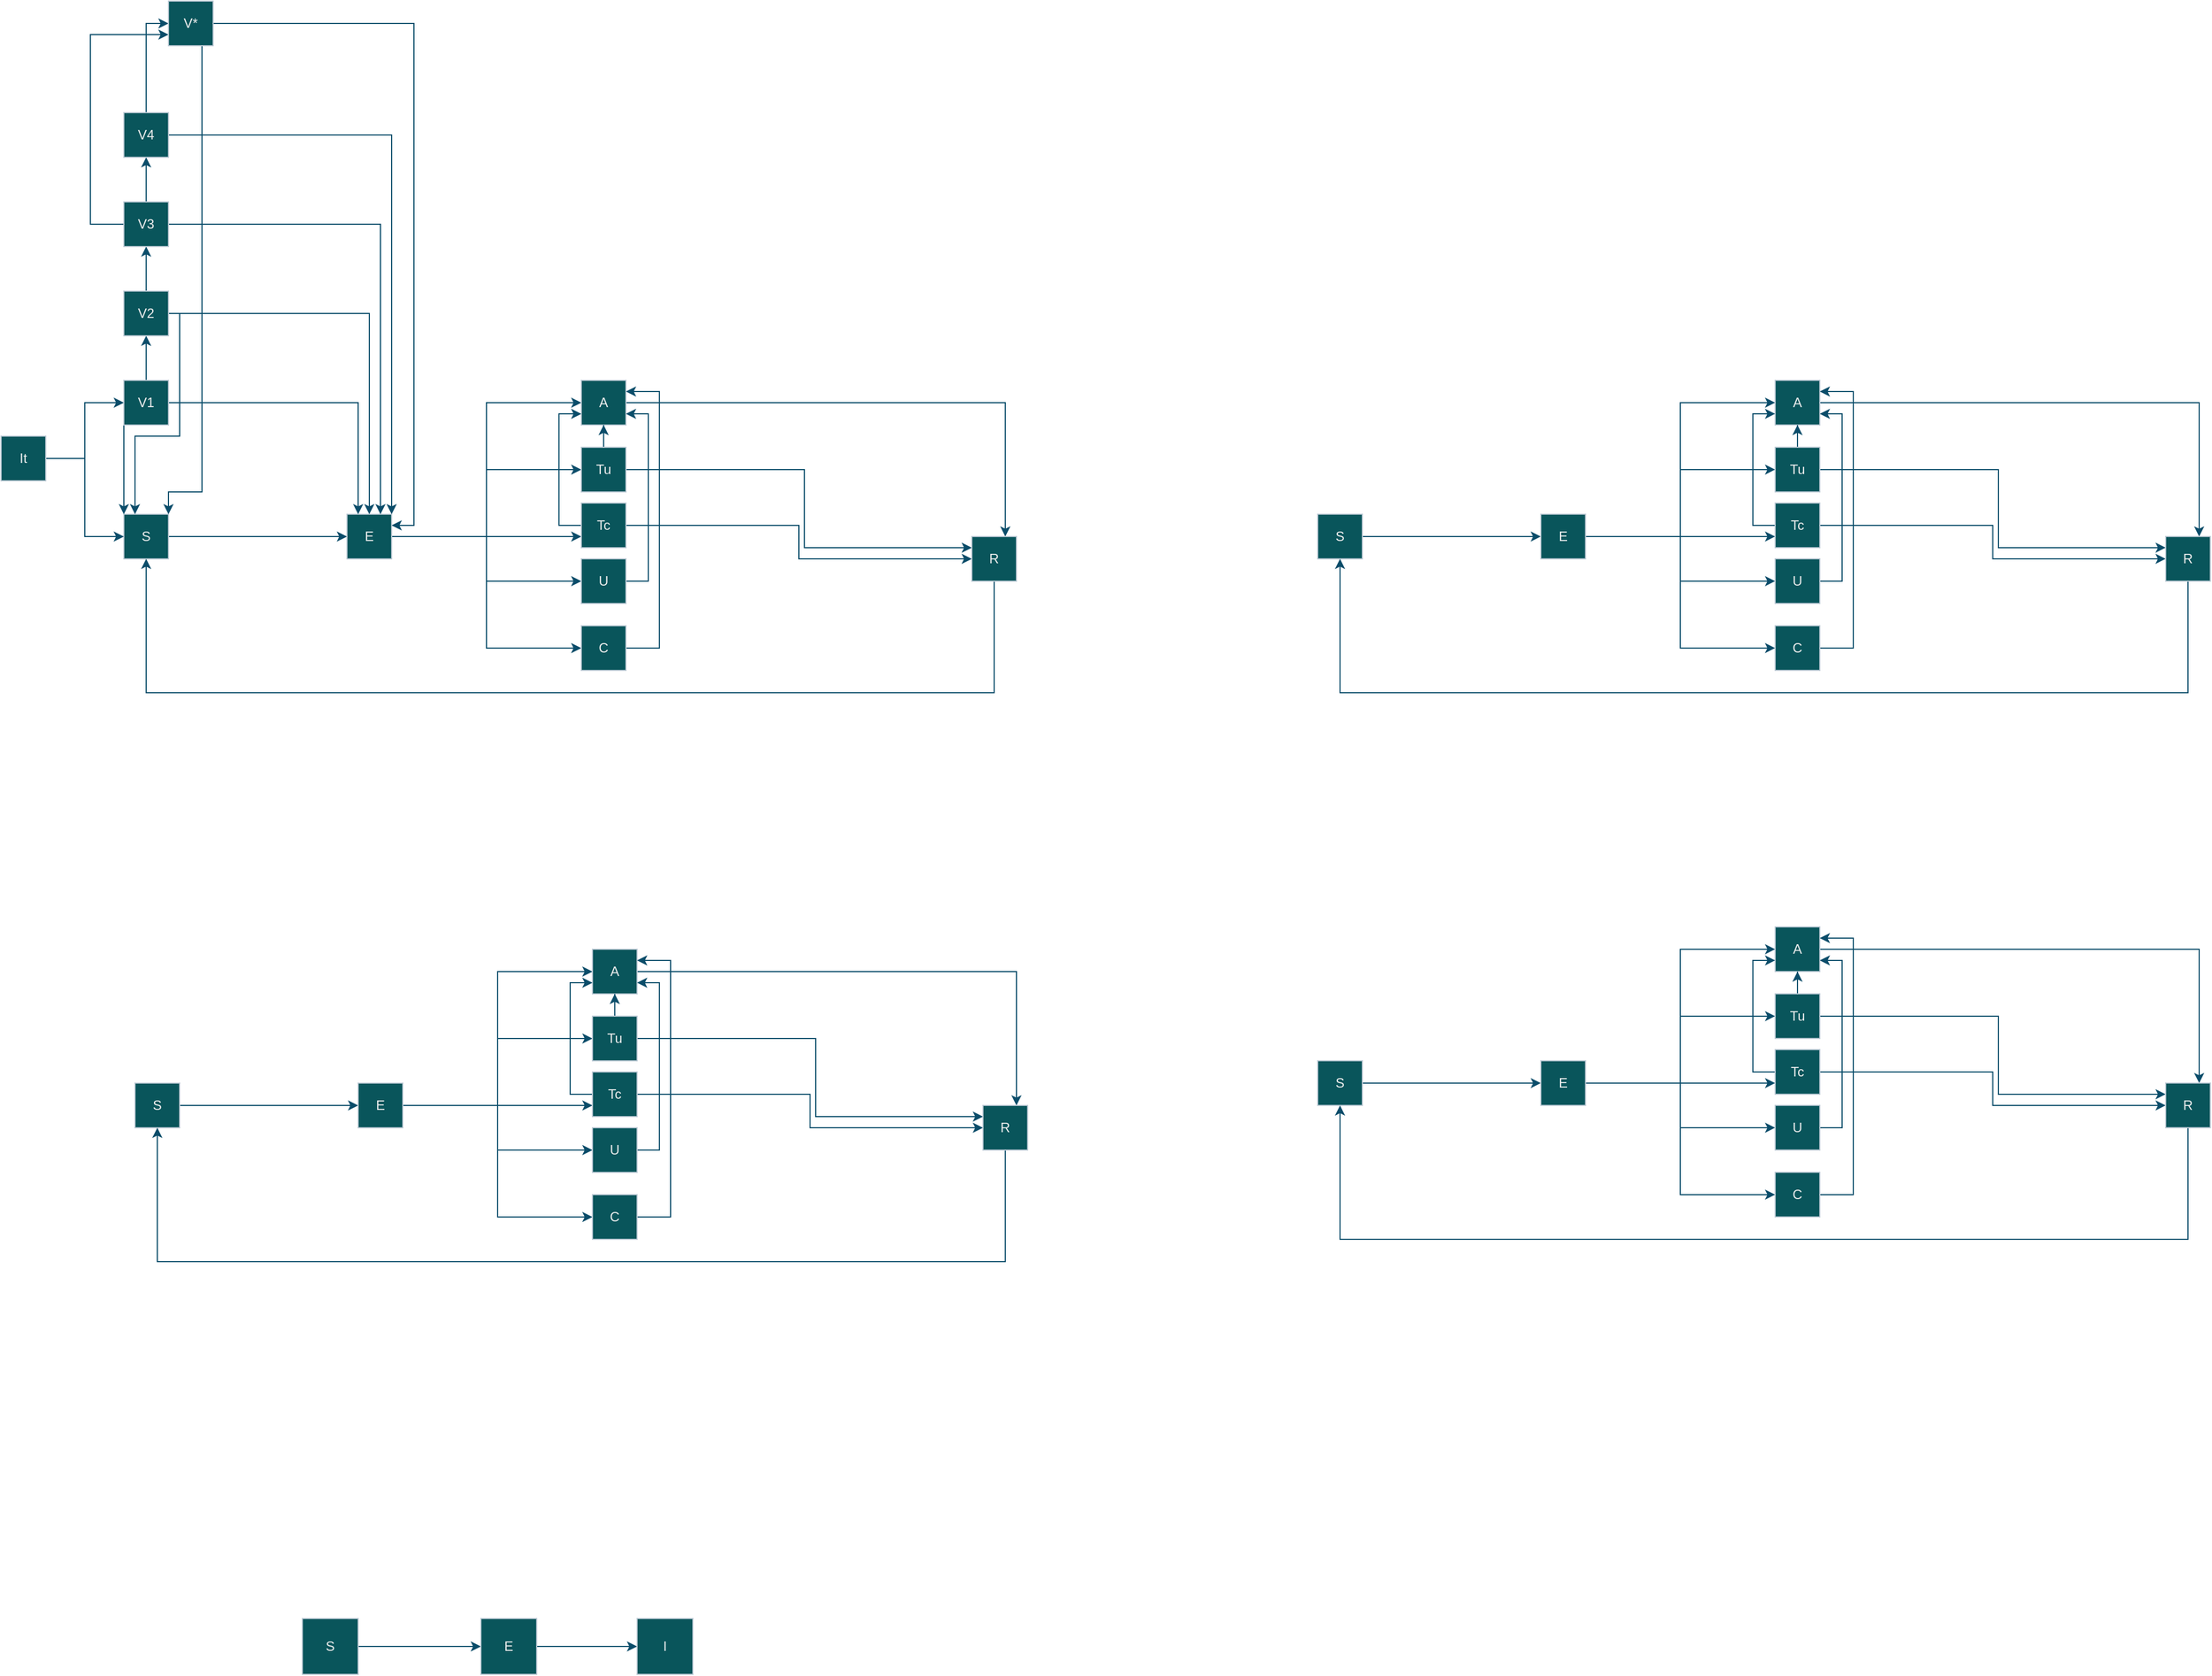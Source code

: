 <mxfile version="28.1.2">
  <diagram name="Page-1" id="lbacarZHUWlxwYPy0b-3">
    <mxGraphModel dx="1426" dy="841" grid="1" gridSize="10" guides="1" tooltips="1" connect="1" arrows="1" fold="1" page="1" pageScale="1" pageWidth="2339" pageHeight="3300" math="0" shadow="0">
      <root>
        <mxCell id="0" />
        <mxCell id="1" parent="0" />
        <mxCell id="mf6P8XxBVrMbEDZyE755-21" style="edgeStyle=orthogonalEdgeStyle;rounded=0;orthogonalLoop=1;jettySize=auto;html=1;entryX=0;entryY=0.5;entryDx=0;entryDy=0;labelBackgroundColor=none;strokeColor=#0B4D6A;fontColor=default;" parent="1" source="mf6P8XxBVrMbEDZyE755-1" target="mf6P8XxBVrMbEDZyE755-2" edge="1">
          <mxGeometry relative="1" as="geometry" />
        </mxCell>
        <mxCell id="mf6P8XxBVrMbEDZyE755-1" value="S" style="whiteSpace=wrap;html=1;aspect=fixed;labelBackgroundColor=none;fillColor=#09555B;strokeColor=#BAC8D3;fontColor=#EEEEEE;" parent="1" vertex="1">
          <mxGeometry x="340" y="580" width="40" height="40" as="geometry" />
        </mxCell>
        <mxCell id="mf6P8XxBVrMbEDZyE755-22" style="edgeStyle=orthogonalEdgeStyle;rounded=0;orthogonalLoop=1;jettySize=auto;html=1;entryX=0;entryY=0.5;entryDx=0;entryDy=0;labelBackgroundColor=none;strokeColor=#0B4D6A;fontColor=default;" parent="1" source="mf6P8XxBVrMbEDZyE755-2" target="mf6P8XxBVrMbEDZyE755-9" edge="1">
          <mxGeometry relative="1" as="geometry" />
        </mxCell>
        <mxCell id="mf6P8XxBVrMbEDZyE755-23" style="edgeStyle=orthogonalEdgeStyle;rounded=0;orthogonalLoop=1;jettySize=auto;html=1;entryX=0;entryY=0.5;entryDx=0;entryDy=0;labelBackgroundColor=none;strokeColor=#0B4D6A;fontColor=default;" parent="1" source="mf6P8XxBVrMbEDZyE755-2" target="mf6P8XxBVrMbEDZyE755-10" edge="1">
          <mxGeometry relative="1" as="geometry" />
        </mxCell>
        <mxCell id="mf6P8XxBVrMbEDZyE755-24" style="edgeStyle=orthogonalEdgeStyle;rounded=0;orthogonalLoop=1;jettySize=auto;html=1;entryX=0;entryY=0.5;entryDx=0;entryDy=0;labelBackgroundColor=none;strokeColor=#0B4D6A;fontColor=default;" parent="1" source="mf6P8XxBVrMbEDZyE755-2" target="mf6P8XxBVrMbEDZyE755-11" edge="1">
          <mxGeometry relative="1" as="geometry" />
        </mxCell>
        <mxCell id="R7ZWtzlmhz3wFBx1uZoV-77" style="edgeStyle=orthogonalEdgeStyle;rounded=0;orthogonalLoop=1;jettySize=auto;html=1;entryX=0;entryY=0.75;entryDx=0;entryDy=0;strokeColor=#0B4D6A;labelBackgroundColor=none;fontColor=default;" parent="1" source="mf6P8XxBVrMbEDZyE755-2" target="mf6P8XxBVrMbEDZyE755-14" edge="1">
          <mxGeometry relative="1" as="geometry" />
        </mxCell>
        <mxCell id="R7ZWtzlmhz3wFBx1uZoV-78" style="edgeStyle=orthogonalEdgeStyle;rounded=0;orthogonalLoop=1;jettySize=auto;html=1;entryX=0;entryY=0.5;entryDx=0;entryDy=0;strokeColor=#0B4D6A;labelBackgroundColor=none;fontColor=default;" parent="1" source="mf6P8XxBVrMbEDZyE755-2" target="mf6P8XxBVrMbEDZyE755-12" edge="1">
          <mxGeometry relative="1" as="geometry" />
        </mxCell>
        <mxCell id="mf6P8XxBVrMbEDZyE755-2" value="E" style="whiteSpace=wrap;html=1;aspect=fixed;labelBackgroundColor=none;fillColor=#09555B;strokeColor=#BAC8D3;fontColor=#EEEEEE;" parent="1" vertex="1">
          <mxGeometry x="540" y="580" width="40" height="40" as="geometry" />
        </mxCell>
        <mxCell id="mf6P8XxBVrMbEDZyE755-17" style="edgeStyle=orthogonalEdgeStyle;rounded=0;orthogonalLoop=1;jettySize=auto;html=1;entryX=0;entryY=0.5;entryDx=0;entryDy=0;labelBackgroundColor=none;strokeColor=#0B4D6A;fontColor=default;" parent="1" source="mf6P8XxBVrMbEDZyE755-3" target="mf6P8XxBVrMbEDZyE755-1" edge="1">
          <mxGeometry relative="1" as="geometry" />
        </mxCell>
        <mxCell id="mf6P8XxBVrMbEDZyE755-18" style="edgeStyle=orthogonalEdgeStyle;rounded=0;orthogonalLoop=1;jettySize=auto;html=1;entryX=0;entryY=0.5;entryDx=0;entryDy=0;labelBackgroundColor=none;strokeColor=#0B4D6A;fontColor=default;" parent="1" source="mf6P8XxBVrMbEDZyE755-3" target="mf6P8XxBVrMbEDZyE755-4" edge="1">
          <mxGeometry relative="1" as="geometry" />
        </mxCell>
        <mxCell id="mf6P8XxBVrMbEDZyE755-3" value="It" style="whiteSpace=wrap;html=1;aspect=fixed;labelBackgroundColor=none;fillColor=#09555B;strokeColor=#BAC8D3;fontColor=#EEEEEE;" parent="1" vertex="1">
          <mxGeometry x="230" y="510" width="40" height="40" as="geometry" />
        </mxCell>
        <mxCell id="mf6P8XxBVrMbEDZyE755-19" style="edgeStyle=orthogonalEdgeStyle;rounded=0;orthogonalLoop=1;jettySize=auto;html=1;entryX=0.5;entryY=1;entryDx=0;entryDy=0;labelBackgroundColor=none;strokeColor=#0B4D6A;fontColor=default;" parent="1" source="mf6P8XxBVrMbEDZyE755-4" target="mf6P8XxBVrMbEDZyE755-5" edge="1">
          <mxGeometry relative="1" as="geometry" />
        </mxCell>
        <mxCell id="mf6P8XxBVrMbEDZyE755-36" style="edgeStyle=orthogonalEdgeStyle;rounded=0;orthogonalLoop=1;jettySize=auto;html=1;entryX=0.25;entryY=0;entryDx=0;entryDy=0;labelBackgroundColor=none;strokeColor=#0B4D6A;fontColor=default;" parent="1" source="mf6P8XxBVrMbEDZyE755-4" target="mf6P8XxBVrMbEDZyE755-2" edge="1">
          <mxGeometry relative="1" as="geometry" />
        </mxCell>
        <mxCell id="NtCEvDegohAPe1VXdEg8-4" style="edgeStyle=orthogonalEdgeStyle;rounded=0;orthogonalLoop=1;jettySize=auto;html=1;entryX=0;entryY=0;entryDx=0;entryDy=0;labelBackgroundColor=none;strokeColor=#0B4D6A;fontColor=default;" parent="1" source="mf6P8XxBVrMbEDZyE755-4" target="mf6P8XxBVrMbEDZyE755-1" edge="1">
          <mxGeometry relative="1" as="geometry">
            <Array as="points">
              <mxPoint x="340" y="520" />
              <mxPoint x="340" y="520" />
            </Array>
          </mxGeometry>
        </mxCell>
        <mxCell id="mf6P8XxBVrMbEDZyE755-4" value="V1" style="whiteSpace=wrap;html=1;aspect=fixed;labelBackgroundColor=none;fillColor=#09555B;strokeColor=#BAC8D3;fontColor=#EEEEEE;" parent="1" vertex="1">
          <mxGeometry x="340" y="460" width="40" height="40" as="geometry" />
        </mxCell>
        <mxCell id="mf6P8XxBVrMbEDZyE755-20" style="edgeStyle=orthogonalEdgeStyle;rounded=0;orthogonalLoop=1;jettySize=auto;html=1;entryX=0.5;entryY=1;entryDx=0;entryDy=0;labelBackgroundColor=none;strokeColor=#0B4D6A;fontColor=default;" parent="1" source="mf6P8XxBVrMbEDZyE755-5" target="mf6P8XxBVrMbEDZyE755-8" edge="1">
          <mxGeometry relative="1" as="geometry" />
        </mxCell>
        <mxCell id="mf6P8XxBVrMbEDZyE755-37" style="edgeStyle=orthogonalEdgeStyle;rounded=0;orthogonalLoop=1;jettySize=auto;html=1;entryX=0.5;entryY=0;entryDx=0;entryDy=0;labelBackgroundColor=none;strokeColor=#0B4D6A;fontColor=default;" parent="1" source="mf6P8XxBVrMbEDZyE755-5" target="mf6P8XxBVrMbEDZyE755-2" edge="1">
          <mxGeometry relative="1" as="geometry" />
        </mxCell>
        <mxCell id="NtCEvDegohAPe1VXdEg8-5" style="edgeStyle=orthogonalEdgeStyle;rounded=0;orthogonalLoop=1;jettySize=auto;html=1;entryX=0.25;entryY=0;entryDx=0;entryDy=0;labelBackgroundColor=none;strokeColor=#0B4D6A;fontColor=default;" parent="1" source="mf6P8XxBVrMbEDZyE755-5" target="mf6P8XxBVrMbEDZyE755-1" edge="1">
          <mxGeometry relative="1" as="geometry">
            <Array as="points">
              <mxPoint x="390" y="400" />
              <mxPoint x="390" y="510" />
              <mxPoint x="350" y="510" />
            </Array>
          </mxGeometry>
        </mxCell>
        <mxCell id="mf6P8XxBVrMbEDZyE755-5" value="V2" style="whiteSpace=wrap;html=1;aspect=fixed;labelBackgroundColor=none;fillColor=#09555B;strokeColor=#BAC8D3;fontColor=#EEEEEE;" parent="1" vertex="1">
          <mxGeometry x="340" y="380" width="40" height="40" as="geometry" />
        </mxCell>
        <mxCell id="mf6P8XxBVrMbEDZyE755-38" style="edgeStyle=orthogonalEdgeStyle;rounded=0;orthogonalLoop=1;jettySize=auto;html=1;entryX=0.75;entryY=0;entryDx=0;entryDy=0;labelBackgroundColor=none;strokeColor=#0B4D6A;fontColor=default;" parent="1" source="mf6P8XxBVrMbEDZyE755-8" target="mf6P8XxBVrMbEDZyE755-2" edge="1">
          <mxGeometry relative="1" as="geometry" />
        </mxCell>
        <mxCell id="NtCEvDegohAPe1VXdEg8-2" style="edgeStyle=orthogonalEdgeStyle;rounded=0;orthogonalLoop=1;jettySize=auto;html=1;entryX=0.5;entryY=1;entryDx=0;entryDy=0;labelBackgroundColor=none;strokeColor=#0B4D6A;fontColor=default;" parent="1" source="mf6P8XxBVrMbEDZyE755-8" target="NtCEvDegohAPe1VXdEg8-1" edge="1">
          <mxGeometry relative="1" as="geometry" />
        </mxCell>
        <mxCell id="5qOSqGZzdjy9FoUPjAv1-1" style="edgeStyle=orthogonalEdgeStyle;rounded=0;orthogonalLoop=1;jettySize=auto;html=1;entryX=0;entryY=0.75;entryDx=0;entryDy=0;labelBackgroundColor=none;strokeColor=#0B4D6A;fontColor=default;" edge="1" parent="1" source="mf6P8XxBVrMbEDZyE755-8" target="tYlpURE7iPbaFBDL3-4g-1">
          <mxGeometry relative="1" as="geometry">
            <Array as="points">
              <mxPoint x="310" y="320" />
              <mxPoint x="310" y="150" />
            </Array>
          </mxGeometry>
        </mxCell>
        <mxCell id="mf6P8XxBVrMbEDZyE755-8" value="V3" style="whiteSpace=wrap;html=1;aspect=fixed;labelBackgroundColor=none;fillColor=#09555B;strokeColor=#BAC8D3;fontColor=#EEEEEE;" parent="1" vertex="1">
          <mxGeometry x="340" y="300" width="40" height="40" as="geometry" />
        </mxCell>
        <mxCell id="mf6P8XxBVrMbEDZyE755-35" style="edgeStyle=orthogonalEdgeStyle;rounded=0;orthogonalLoop=1;jettySize=auto;html=1;entryX=0.75;entryY=0;entryDx=0;entryDy=0;labelBackgroundColor=none;strokeColor=#0B4D6A;fontColor=default;" parent="1" source="mf6P8XxBVrMbEDZyE755-9" target="mf6P8XxBVrMbEDZyE755-16" edge="1">
          <mxGeometry relative="1" as="geometry" />
        </mxCell>
        <mxCell id="mf6P8XxBVrMbEDZyE755-9" value="A" style="whiteSpace=wrap;html=1;aspect=fixed;labelBackgroundColor=none;fillColor=#09555B;strokeColor=#BAC8D3;fontColor=#EEEEEE;" parent="1" vertex="1">
          <mxGeometry x="750" y="460" width="40" height="40" as="geometry" />
        </mxCell>
        <mxCell id="R7ZWtzlmhz3wFBx1uZoV-3" style="edgeStyle=orthogonalEdgeStyle;rounded=0;orthogonalLoop=1;jettySize=auto;html=1;entryX=1;entryY=0.75;entryDx=0;entryDy=0;labelBackgroundColor=none;strokeColor=#0B4D6A;fontColor=default;" parent="1" source="mf6P8XxBVrMbEDZyE755-10" target="mf6P8XxBVrMbEDZyE755-9" edge="1">
          <mxGeometry relative="1" as="geometry">
            <Array as="points">
              <mxPoint x="810" y="640" />
              <mxPoint x="810" y="490" />
            </Array>
          </mxGeometry>
        </mxCell>
        <mxCell id="mf6P8XxBVrMbEDZyE755-10" value="U" style="whiteSpace=wrap;html=1;aspect=fixed;labelBackgroundColor=none;fillColor=#09555B;strokeColor=#BAC8D3;fontColor=#EEEEEE;" parent="1" vertex="1">
          <mxGeometry x="750" y="620" width="40" height="40" as="geometry" />
        </mxCell>
        <mxCell id="R7ZWtzlmhz3wFBx1uZoV-4" style="edgeStyle=orthogonalEdgeStyle;rounded=0;orthogonalLoop=1;jettySize=auto;html=1;entryX=1;entryY=0.25;entryDx=0;entryDy=0;labelBackgroundColor=none;strokeColor=#0B4D6A;fontColor=default;" parent="1" source="mf6P8XxBVrMbEDZyE755-11" target="mf6P8XxBVrMbEDZyE755-9" edge="1">
          <mxGeometry relative="1" as="geometry">
            <Array as="points">
              <mxPoint x="820" y="700" />
              <mxPoint x="820" y="470" />
            </Array>
          </mxGeometry>
        </mxCell>
        <mxCell id="mf6P8XxBVrMbEDZyE755-11" value="C" style="whiteSpace=wrap;html=1;aspect=fixed;labelBackgroundColor=none;fillColor=#09555B;strokeColor=#BAC8D3;fontColor=#EEEEEE;" parent="1" vertex="1">
          <mxGeometry x="750" y="680" width="40" height="40" as="geometry" />
        </mxCell>
        <mxCell id="R7ZWtzlmhz3wFBx1uZoV-1" style="edgeStyle=orthogonalEdgeStyle;rounded=0;orthogonalLoop=1;jettySize=auto;html=1;entryX=0.5;entryY=1;entryDx=0;entryDy=0;labelBackgroundColor=none;strokeColor=#0B4D6A;fontColor=default;" parent="1" source="mf6P8XxBVrMbEDZyE755-12" target="mf6P8XxBVrMbEDZyE755-9" edge="1">
          <mxGeometry relative="1" as="geometry" />
        </mxCell>
        <mxCell id="R7ZWtzlmhz3wFBx1uZoV-8" style="edgeStyle=orthogonalEdgeStyle;rounded=0;orthogonalLoop=1;jettySize=auto;html=1;entryX=0;entryY=0.25;entryDx=0;entryDy=0;labelBackgroundColor=none;strokeColor=#0B4D6A;fontColor=default;" parent="1" source="mf6P8XxBVrMbEDZyE755-12" target="mf6P8XxBVrMbEDZyE755-16" edge="1">
          <mxGeometry relative="1" as="geometry">
            <Array as="points">
              <mxPoint x="950" y="540" />
              <mxPoint x="950" y="610" />
            </Array>
          </mxGeometry>
        </mxCell>
        <mxCell id="mf6P8XxBVrMbEDZyE755-12" value="Tu" style="whiteSpace=wrap;html=1;aspect=fixed;labelBackgroundColor=none;fillColor=#09555B;strokeColor=#BAC8D3;fontColor=#EEEEEE;" parent="1" vertex="1">
          <mxGeometry x="750" y="520" width="40" height="40" as="geometry" />
        </mxCell>
        <mxCell id="R7ZWtzlmhz3wFBx1uZoV-2" style="edgeStyle=orthogonalEdgeStyle;rounded=0;orthogonalLoop=1;jettySize=auto;html=1;entryX=0;entryY=0.75;entryDx=0;entryDy=0;labelBackgroundColor=none;strokeColor=#0B4D6A;fontColor=default;" parent="1" source="mf6P8XxBVrMbEDZyE755-14" target="mf6P8XxBVrMbEDZyE755-9" edge="1">
          <mxGeometry relative="1" as="geometry">
            <Array as="points">
              <mxPoint x="730" y="590" />
              <mxPoint x="730" y="490" />
            </Array>
          </mxGeometry>
        </mxCell>
        <mxCell id="R7ZWtzlmhz3wFBx1uZoV-6" style="edgeStyle=orthogonalEdgeStyle;rounded=0;orthogonalLoop=1;jettySize=auto;html=1;entryX=0;entryY=0.5;entryDx=0;entryDy=0;labelBackgroundColor=none;strokeColor=#0B4D6A;fontColor=default;" parent="1" source="mf6P8XxBVrMbEDZyE755-14" target="mf6P8XxBVrMbEDZyE755-16" edge="1">
          <mxGeometry relative="1" as="geometry" />
        </mxCell>
        <mxCell id="mf6P8XxBVrMbEDZyE755-14" value="Tc" style="whiteSpace=wrap;html=1;aspect=fixed;labelBackgroundColor=none;fillColor=#09555B;strokeColor=#BAC8D3;fontColor=#EEEEEE;" parent="1" vertex="1">
          <mxGeometry x="750" y="570" width="40" height="40" as="geometry" />
        </mxCell>
        <mxCell id="NtCEvDegohAPe1VXdEg8-8" style="edgeStyle=orthogonalEdgeStyle;rounded=0;orthogonalLoop=1;jettySize=auto;html=1;entryX=0.5;entryY=1;entryDx=0;entryDy=0;labelBackgroundColor=none;strokeColor=#0B4D6A;fontColor=default;" parent="1" source="mf6P8XxBVrMbEDZyE755-16" target="mf6P8XxBVrMbEDZyE755-1" edge="1">
          <mxGeometry relative="1" as="geometry">
            <Array as="points">
              <mxPoint x="1120" y="740" />
              <mxPoint x="360" y="740" />
            </Array>
          </mxGeometry>
        </mxCell>
        <mxCell id="mf6P8XxBVrMbEDZyE755-16" value="R" style="whiteSpace=wrap;html=1;aspect=fixed;labelBackgroundColor=none;fillColor=#09555B;strokeColor=#BAC8D3;fontColor=#EEEEEE;" parent="1" vertex="1">
          <mxGeometry x="1100" y="600" width="40" height="40" as="geometry" />
        </mxCell>
        <mxCell id="mf6P8XxBVrMbEDZyE755-114" style="edgeStyle=orthogonalEdgeStyle;rounded=0;orthogonalLoop=1;jettySize=auto;html=1;entryX=0;entryY=0.5;entryDx=0;entryDy=0;labelBackgroundColor=none;strokeColor=#0B4D6A;fontColor=default;" parent="1" source="mf6P8XxBVrMbEDZyE755-111" target="mf6P8XxBVrMbEDZyE755-112" edge="1">
          <mxGeometry relative="1" as="geometry" />
        </mxCell>
        <mxCell id="mf6P8XxBVrMbEDZyE755-111" value="S" style="whiteSpace=wrap;html=1;aspect=fixed;labelBackgroundColor=none;fillColor=#09555B;strokeColor=#BAC8D3;fontColor=#EEEEEE;" parent="1" vertex="1">
          <mxGeometry x="500" y="1570" width="50" height="50" as="geometry" />
        </mxCell>
        <mxCell id="mf6P8XxBVrMbEDZyE755-115" style="edgeStyle=orthogonalEdgeStyle;rounded=0;orthogonalLoop=1;jettySize=auto;html=1;entryX=0;entryY=0.5;entryDx=0;entryDy=0;labelBackgroundColor=none;strokeColor=#0B4D6A;fontColor=default;" parent="1" source="mf6P8XxBVrMbEDZyE755-112" target="mf6P8XxBVrMbEDZyE755-113" edge="1">
          <mxGeometry relative="1" as="geometry" />
        </mxCell>
        <mxCell id="mf6P8XxBVrMbEDZyE755-112" value="E" style="whiteSpace=wrap;html=1;aspect=fixed;labelBackgroundColor=none;fillColor=#09555B;strokeColor=#BAC8D3;fontColor=#EEEEEE;" parent="1" vertex="1">
          <mxGeometry x="660" y="1570" width="50" height="50" as="geometry" />
        </mxCell>
        <mxCell id="mf6P8XxBVrMbEDZyE755-113" value="I" style="whiteSpace=wrap;html=1;aspect=fixed;labelBackgroundColor=none;fillColor=#09555B;strokeColor=#BAC8D3;fontColor=#EEEEEE;" parent="1" vertex="1">
          <mxGeometry x="800" y="1570" width="50" height="50" as="geometry" />
        </mxCell>
        <mxCell id="NtCEvDegohAPe1VXdEg8-3" style="edgeStyle=orthogonalEdgeStyle;rounded=0;orthogonalLoop=1;jettySize=auto;html=1;entryX=1;entryY=0;entryDx=0;entryDy=0;labelBackgroundColor=none;strokeColor=#0B4D6A;fontColor=default;" parent="1" source="NtCEvDegohAPe1VXdEg8-1" target="mf6P8XxBVrMbEDZyE755-2" edge="1">
          <mxGeometry relative="1" as="geometry" />
        </mxCell>
        <mxCell id="tYlpURE7iPbaFBDL3-4g-2" style="edgeStyle=orthogonalEdgeStyle;rounded=0;orthogonalLoop=1;jettySize=auto;html=1;entryX=0;entryY=0.5;entryDx=0;entryDy=0;labelBackgroundColor=none;strokeColor=#0B4D6A;fontColor=default;" parent="1" source="NtCEvDegohAPe1VXdEg8-1" target="tYlpURE7iPbaFBDL3-4g-1" edge="1">
          <mxGeometry relative="1" as="geometry" />
        </mxCell>
        <mxCell id="NtCEvDegohAPe1VXdEg8-1" value="V4" style="whiteSpace=wrap;html=1;aspect=fixed;labelBackgroundColor=none;fillColor=#09555B;strokeColor=#BAC8D3;fontColor=#EEEEEE;" parent="1" vertex="1">
          <mxGeometry x="340" y="220" width="40" height="40" as="geometry" />
        </mxCell>
        <mxCell id="tYlpURE7iPbaFBDL3-4g-3" style="edgeStyle=orthogonalEdgeStyle;rounded=0;orthogonalLoop=1;jettySize=auto;html=1;entryX=1;entryY=0.25;entryDx=0;entryDy=0;labelBackgroundColor=none;strokeColor=#0B4D6A;fontColor=default;" parent="1" source="tYlpURE7iPbaFBDL3-4g-1" target="mf6P8XxBVrMbEDZyE755-2" edge="1">
          <mxGeometry relative="1" as="geometry" />
        </mxCell>
        <mxCell id="tYlpURE7iPbaFBDL3-4g-4" style="edgeStyle=orthogonalEdgeStyle;rounded=0;orthogonalLoop=1;jettySize=auto;html=1;entryX=1;entryY=0;entryDx=0;entryDy=0;labelBackgroundColor=none;strokeColor=#0B4D6A;fontColor=default;" parent="1" source="tYlpURE7iPbaFBDL3-4g-1" target="mf6P8XxBVrMbEDZyE755-1" edge="1">
          <mxGeometry relative="1" as="geometry">
            <Array as="points">
              <mxPoint x="410" y="560" />
              <mxPoint x="380" y="560" />
            </Array>
          </mxGeometry>
        </mxCell>
        <mxCell id="tYlpURE7iPbaFBDL3-4g-1" value="V*" style="whiteSpace=wrap;html=1;aspect=fixed;labelBackgroundColor=none;fillColor=#09555B;strokeColor=#BAC8D3;fontColor=#EEEEEE;" parent="1" vertex="1">
          <mxGeometry x="380" y="120" width="40" height="40" as="geometry" />
        </mxCell>
        <mxCell id="R7ZWtzlmhz3wFBx1uZoV-9" style="edgeStyle=orthogonalEdgeStyle;rounded=0;orthogonalLoop=1;jettySize=auto;html=1;entryX=0;entryY=0.5;entryDx=0;entryDy=0;labelBackgroundColor=none;strokeColor=#0B4D6A;fontColor=default;" parent="1" source="R7ZWtzlmhz3wFBx1uZoV-10" target="R7ZWtzlmhz3wFBx1uZoV-14" edge="1">
          <mxGeometry relative="1" as="geometry" />
        </mxCell>
        <mxCell id="R7ZWtzlmhz3wFBx1uZoV-10" value="S" style="whiteSpace=wrap;html=1;aspect=fixed;labelBackgroundColor=none;fillColor=#09555B;strokeColor=#BAC8D3;fontColor=#EEEEEE;" parent="1" vertex="1">
          <mxGeometry x="350" y="1090" width="40" height="40" as="geometry" />
        </mxCell>
        <mxCell id="R7ZWtzlmhz3wFBx1uZoV-11" style="edgeStyle=orthogonalEdgeStyle;rounded=0;orthogonalLoop=1;jettySize=auto;html=1;entryX=0;entryY=0.5;entryDx=0;entryDy=0;labelBackgroundColor=none;strokeColor=#0B4D6A;fontColor=default;" parent="1" source="R7ZWtzlmhz3wFBx1uZoV-14" target="R7ZWtzlmhz3wFBx1uZoV-21" edge="1">
          <mxGeometry relative="1" as="geometry" />
        </mxCell>
        <mxCell id="R7ZWtzlmhz3wFBx1uZoV-12" style="edgeStyle=orthogonalEdgeStyle;rounded=0;orthogonalLoop=1;jettySize=auto;html=1;entryX=0;entryY=0.5;entryDx=0;entryDy=0;labelBackgroundColor=none;strokeColor=#0B4D6A;fontColor=default;" parent="1" source="R7ZWtzlmhz3wFBx1uZoV-14" target="R7ZWtzlmhz3wFBx1uZoV-23" edge="1">
          <mxGeometry relative="1" as="geometry" />
        </mxCell>
        <mxCell id="R7ZWtzlmhz3wFBx1uZoV-13" style="edgeStyle=orthogonalEdgeStyle;rounded=0;orthogonalLoop=1;jettySize=auto;html=1;entryX=0;entryY=0.5;entryDx=0;entryDy=0;labelBackgroundColor=none;strokeColor=#0B4D6A;fontColor=default;" parent="1" source="R7ZWtzlmhz3wFBx1uZoV-14" target="R7ZWtzlmhz3wFBx1uZoV-25" edge="1">
          <mxGeometry relative="1" as="geometry" />
        </mxCell>
        <mxCell id="R7ZWtzlmhz3wFBx1uZoV-74" style="edgeStyle=orthogonalEdgeStyle;rounded=0;orthogonalLoop=1;jettySize=auto;html=1;entryX=0;entryY=0.75;entryDx=0;entryDy=0;strokeColor=#0B4D6A;labelBackgroundColor=none;fontColor=default;" parent="1" source="R7ZWtzlmhz3wFBx1uZoV-14" target="R7ZWtzlmhz3wFBx1uZoV-31" edge="1">
          <mxGeometry relative="1" as="geometry" />
        </mxCell>
        <mxCell id="R7ZWtzlmhz3wFBx1uZoV-75" style="edgeStyle=orthogonalEdgeStyle;rounded=0;orthogonalLoop=1;jettySize=auto;html=1;entryX=0;entryY=0.5;entryDx=0;entryDy=0;strokeColor=#0B4D6A;labelBackgroundColor=none;fontColor=default;" parent="1" source="R7ZWtzlmhz3wFBx1uZoV-14" target="R7ZWtzlmhz3wFBx1uZoV-28" edge="1">
          <mxGeometry relative="1" as="geometry" />
        </mxCell>
        <mxCell id="R7ZWtzlmhz3wFBx1uZoV-14" value="E" style="whiteSpace=wrap;html=1;aspect=fixed;labelBackgroundColor=none;fillColor=#09555B;strokeColor=#BAC8D3;fontColor=#EEEEEE;" parent="1" vertex="1">
          <mxGeometry x="550" y="1090" width="40" height="40" as="geometry" />
        </mxCell>
        <mxCell id="R7ZWtzlmhz3wFBx1uZoV-20" style="edgeStyle=orthogonalEdgeStyle;rounded=0;orthogonalLoop=1;jettySize=auto;html=1;entryX=0.75;entryY=0;entryDx=0;entryDy=0;labelBackgroundColor=none;strokeColor=#0B4D6A;fontColor=default;" parent="1" source="R7ZWtzlmhz3wFBx1uZoV-21" target="R7ZWtzlmhz3wFBx1uZoV-33" edge="1">
          <mxGeometry relative="1" as="geometry" />
        </mxCell>
        <mxCell id="R7ZWtzlmhz3wFBx1uZoV-21" value="A" style="whiteSpace=wrap;html=1;aspect=fixed;labelBackgroundColor=none;fillColor=#09555B;strokeColor=#BAC8D3;fontColor=#EEEEEE;" parent="1" vertex="1">
          <mxGeometry x="760" y="970" width="40" height="40" as="geometry" />
        </mxCell>
        <mxCell id="R7ZWtzlmhz3wFBx1uZoV-22" style="edgeStyle=orthogonalEdgeStyle;rounded=0;orthogonalLoop=1;jettySize=auto;html=1;entryX=1;entryY=0.75;entryDx=0;entryDy=0;labelBackgroundColor=none;strokeColor=#0B4D6A;fontColor=default;" parent="1" source="R7ZWtzlmhz3wFBx1uZoV-23" target="R7ZWtzlmhz3wFBx1uZoV-21" edge="1">
          <mxGeometry relative="1" as="geometry">
            <Array as="points">
              <mxPoint x="820" y="1150" />
              <mxPoint x="820" y="1000" />
            </Array>
          </mxGeometry>
        </mxCell>
        <mxCell id="R7ZWtzlmhz3wFBx1uZoV-23" value="U" style="whiteSpace=wrap;html=1;aspect=fixed;labelBackgroundColor=none;fillColor=#09555B;strokeColor=#BAC8D3;fontColor=#EEEEEE;" parent="1" vertex="1">
          <mxGeometry x="760" y="1130" width="40" height="40" as="geometry" />
        </mxCell>
        <mxCell id="R7ZWtzlmhz3wFBx1uZoV-24" style="edgeStyle=orthogonalEdgeStyle;rounded=0;orthogonalLoop=1;jettySize=auto;html=1;entryX=1;entryY=0.25;entryDx=0;entryDy=0;labelBackgroundColor=none;strokeColor=#0B4D6A;fontColor=default;" parent="1" source="R7ZWtzlmhz3wFBx1uZoV-25" target="R7ZWtzlmhz3wFBx1uZoV-21" edge="1">
          <mxGeometry relative="1" as="geometry">
            <Array as="points">
              <mxPoint x="830" y="1210" />
              <mxPoint x="830" y="980" />
            </Array>
          </mxGeometry>
        </mxCell>
        <mxCell id="R7ZWtzlmhz3wFBx1uZoV-25" value="C" style="whiteSpace=wrap;html=1;aspect=fixed;labelBackgroundColor=none;fillColor=#09555B;strokeColor=#BAC8D3;fontColor=#EEEEEE;" parent="1" vertex="1">
          <mxGeometry x="760" y="1190" width="40" height="40" as="geometry" />
        </mxCell>
        <mxCell id="R7ZWtzlmhz3wFBx1uZoV-26" style="edgeStyle=orthogonalEdgeStyle;rounded=0;orthogonalLoop=1;jettySize=auto;html=1;entryX=0.5;entryY=1;entryDx=0;entryDy=0;labelBackgroundColor=none;strokeColor=#0B4D6A;fontColor=default;" parent="1" source="R7ZWtzlmhz3wFBx1uZoV-28" target="R7ZWtzlmhz3wFBx1uZoV-21" edge="1">
          <mxGeometry relative="1" as="geometry" />
        </mxCell>
        <mxCell id="R7ZWtzlmhz3wFBx1uZoV-27" style="edgeStyle=orthogonalEdgeStyle;rounded=0;orthogonalLoop=1;jettySize=auto;html=1;entryX=0;entryY=0.25;entryDx=0;entryDy=0;labelBackgroundColor=none;strokeColor=#0B4D6A;fontColor=default;" parent="1" source="R7ZWtzlmhz3wFBx1uZoV-28" target="R7ZWtzlmhz3wFBx1uZoV-33" edge="1">
          <mxGeometry relative="1" as="geometry">
            <Array as="points">
              <mxPoint x="960" y="1050" />
              <mxPoint x="960" y="1120" />
            </Array>
          </mxGeometry>
        </mxCell>
        <mxCell id="R7ZWtzlmhz3wFBx1uZoV-28" value="Tu" style="whiteSpace=wrap;html=1;aspect=fixed;labelBackgroundColor=none;fillColor=#09555B;strokeColor=#BAC8D3;fontColor=#EEEEEE;" parent="1" vertex="1">
          <mxGeometry x="760" y="1030" width="40" height="40" as="geometry" />
        </mxCell>
        <mxCell id="R7ZWtzlmhz3wFBx1uZoV-29" style="edgeStyle=orthogonalEdgeStyle;rounded=0;orthogonalLoop=1;jettySize=auto;html=1;entryX=0;entryY=0.75;entryDx=0;entryDy=0;labelBackgroundColor=none;strokeColor=#0B4D6A;fontColor=default;" parent="1" source="R7ZWtzlmhz3wFBx1uZoV-31" target="R7ZWtzlmhz3wFBx1uZoV-21" edge="1">
          <mxGeometry relative="1" as="geometry">
            <Array as="points">
              <mxPoint x="740" y="1100" />
              <mxPoint x="740" y="1000" />
            </Array>
          </mxGeometry>
        </mxCell>
        <mxCell id="R7ZWtzlmhz3wFBx1uZoV-30" style="edgeStyle=orthogonalEdgeStyle;rounded=0;orthogonalLoop=1;jettySize=auto;html=1;entryX=0;entryY=0.5;entryDx=0;entryDy=0;labelBackgroundColor=none;strokeColor=#0B4D6A;fontColor=default;" parent="1" source="R7ZWtzlmhz3wFBx1uZoV-31" target="R7ZWtzlmhz3wFBx1uZoV-33" edge="1">
          <mxGeometry relative="1" as="geometry" />
        </mxCell>
        <mxCell id="R7ZWtzlmhz3wFBx1uZoV-31" value="Tc" style="whiteSpace=wrap;html=1;aspect=fixed;labelBackgroundColor=none;fillColor=#09555B;strokeColor=#BAC8D3;fontColor=#EEEEEE;" parent="1" vertex="1">
          <mxGeometry x="760" y="1080" width="40" height="40" as="geometry" />
        </mxCell>
        <mxCell id="R7ZWtzlmhz3wFBx1uZoV-32" style="edgeStyle=orthogonalEdgeStyle;rounded=0;orthogonalLoop=1;jettySize=auto;html=1;entryX=0.5;entryY=1;entryDx=0;entryDy=0;labelBackgroundColor=none;strokeColor=#0B4D6A;fontColor=default;" parent="1" source="R7ZWtzlmhz3wFBx1uZoV-33" target="R7ZWtzlmhz3wFBx1uZoV-10" edge="1">
          <mxGeometry relative="1" as="geometry">
            <Array as="points">
              <mxPoint x="1130" y="1250" />
              <mxPoint x="370" y="1250" />
            </Array>
          </mxGeometry>
        </mxCell>
        <mxCell id="R7ZWtzlmhz3wFBx1uZoV-33" value="R" style="whiteSpace=wrap;html=1;aspect=fixed;labelBackgroundColor=none;fillColor=#09555B;strokeColor=#BAC8D3;fontColor=#EEEEEE;" parent="1" vertex="1">
          <mxGeometry x="1110" y="1110" width="40" height="40" as="geometry" />
        </mxCell>
        <mxCell id="R7ZWtzlmhz3wFBx1uZoV-34" style="edgeStyle=orthogonalEdgeStyle;rounded=0;orthogonalLoop=1;jettySize=auto;html=1;entryX=0;entryY=0.5;entryDx=0;entryDy=0;labelBackgroundColor=none;strokeColor=#0B4D6A;fontColor=default;" parent="1" source="R7ZWtzlmhz3wFBx1uZoV-35" target="R7ZWtzlmhz3wFBx1uZoV-39" edge="1">
          <mxGeometry relative="1" as="geometry" />
        </mxCell>
        <mxCell id="R7ZWtzlmhz3wFBx1uZoV-35" value="S" style="whiteSpace=wrap;html=1;aspect=fixed;labelBackgroundColor=none;fillColor=#09555B;strokeColor=#BAC8D3;fontColor=#EEEEEE;" parent="1" vertex="1">
          <mxGeometry x="1410" y="579.97" width="40" height="40" as="geometry" />
        </mxCell>
        <mxCell id="R7ZWtzlmhz3wFBx1uZoV-36" style="edgeStyle=orthogonalEdgeStyle;rounded=0;orthogonalLoop=1;jettySize=auto;html=1;entryX=0;entryY=0.5;entryDx=0;entryDy=0;labelBackgroundColor=none;strokeColor=#0B4D6A;fontColor=default;" parent="1" source="R7ZWtzlmhz3wFBx1uZoV-39" target="R7ZWtzlmhz3wFBx1uZoV-41" edge="1">
          <mxGeometry relative="1" as="geometry" />
        </mxCell>
        <mxCell id="R7ZWtzlmhz3wFBx1uZoV-37" style="edgeStyle=orthogonalEdgeStyle;rounded=0;orthogonalLoop=1;jettySize=auto;html=1;entryX=0;entryY=0.5;entryDx=0;entryDy=0;labelBackgroundColor=none;strokeColor=#0B4D6A;fontColor=default;" parent="1" source="R7ZWtzlmhz3wFBx1uZoV-39" target="R7ZWtzlmhz3wFBx1uZoV-43" edge="1">
          <mxGeometry relative="1" as="geometry" />
        </mxCell>
        <mxCell id="R7ZWtzlmhz3wFBx1uZoV-38" style="edgeStyle=orthogonalEdgeStyle;rounded=0;orthogonalLoop=1;jettySize=auto;html=1;entryX=0;entryY=0.5;entryDx=0;entryDy=0;labelBackgroundColor=none;strokeColor=#0B4D6A;fontColor=default;" parent="1" source="R7ZWtzlmhz3wFBx1uZoV-39" target="R7ZWtzlmhz3wFBx1uZoV-45" edge="1">
          <mxGeometry relative="1" as="geometry" />
        </mxCell>
        <mxCell id="R7ZWtzlmhz3wFBx1uZoV-79" style="edgeStyle=orthogonalEdgeStyle;rounded=0;orthogonalLoop=1;jettySize=auto;html=1;entryX=0;entryY=0.75;entryDx=0;entryDy=0;strokeColor=#0B4D6A;labelBackgroundColor=none;fontColor=default;" parent="1" source="R7ZWtzlmhz3wFBx1uZoV-39" target="R7ZWtzlmhz3wFBx1uZoV-51" edge="1">
          <mxGeometry relative="1" as="geometry" />
        </mxCell>
        <mxCell id="R7ZWtzlmhz3wFBx1uZoV-80" style="edgeStyle=orthogonalEdgeStyle;rounded=0;orthogonalLoop=1;jettySize=auto;html=1;entryX=0;entryY=0.5;entryDx=0;entryDy=0;strokeColor=#0B4D6A;labelBackgroundColor=none;fontColor=default;" parent="1" source="R7ZWtzlmhz3wFBx1uZoV-39" target="R7ZWtzlmhz3wFBx1uZoV-48" edge="1">
          <mxGeometry relative="1" as="geometry" />
        </mxCell>
        <mxCell id="R7ZWtzlmhz3wFBx1uZoV-39" value="E" style="whiteSpace=wrap;html=1;aspect=fixed;labelBackgroundColor=none;fillColor=#09555B;strokeColor=#BAC8D3;fontColor=#EEEEEE;" parent="1" vertex="1">
          <mxGeometry x="1610" y="579.97" width="40" height="40" as="geometry" />
        </mxCell>
        <mxCell id="R7ZWtzlmhz3wFBx1uZoV-40" style="edgeStyle=orthogonalEdgeStyle;rounded=0;orthogonalLoop=1;jettySize=auto;html=1;entryX=0.75;entryY=0;entryDx=0;entryDy=0;labelBackgroundColor=none;strokeColor=#0B4D6A;fontColor=default;" parent="1" source="R7ZWtzlmhz3wFBx1uZoV-41" target="R7ZWtzlmhz3wFBx1uZoV-53" edge="1">
          <mxGeometry relative="1" as="geometry" />
        </mxCell>
        <mxCell id="R7ZWtzlmhz3wFBx1uZoV-41" value="A" style="whiteSpace=wrap;html=1;aspect=fixed;labelBackgroundColor=none;fillColor=#09555B;strokeColor=#BAC8D3;fontColor=#EEEEEE;" parent="1" vertex="1">
          <mxGeometry x="1820" y="459.97" width="40" height="40" as="geometry" />
        </mxCell>
        <mxCell id="R7ZWtzlmhz3wFBx1uZoV-42" style="edgeStyle=orthogonalEdgeStyle;rounded=0;orthogonalLoop=1;jettySize=auto;html=1;entryX=1;entryY=0.75;entryDx=0;entryDy=0;labelBackgroundColor=none;strokeColor=#0B4D6A;fontColor=default;" parent="1" source="R7ZWtzlmhz3wFBx1uZoV-43" target="R7ZWtzlmhz3wFBx1uZoV-41" edge="1">
          <mxGeometry relative="1" as="geometry">
            <Array as="points">
              <mxPoint x="1880" y="639.97" />
              <mxPoint x="1880" y="489.97" />
            </Array>
          </mxGeometry>
        </mxCell>
        <mxCell id="R7ZWtzlmhz3wFBx1uZoV-43" value="U" style="whiteSpace=wrap;html=1;aspect=fixed;labelBackgroundColor=none;fillColor=#09555B;strokeColor=#BAC8D3;fontColor=#EEEEEE;" parent="1" vertex="1">
          <mxGeometry x="1820" y="619.97" width="40" height="40" as="geometry" />
        </mxCell>
        <mxCell id="R7ZWtzlmhz3wFBx1uZoV-44" style="edgeStyle=orthogonalEdgeStyle;rounded=0;orthogonalLoop=1;jettySize=auto;html=1;entryX=1;entryY=0.25;entryDx=0;entryDy=0;labelBackgroundColor=none;strokeColor=#0B4D6A;fontColor=default;" parent="1" source="R7ZWtzlmhz3wFBx1uZoV-45" target="R7ZWtzlmhz3wFBx1uZoV-41" edge="1">
          <mxGeometry relative="1" as="geometry">
            <Array as="points">
              <mxPoint x="1890" y="699.97" />
              <mxPoint x="1890" y="469.97" />
            </Array>
          </mxGeometry>
        </mxCell>
        <mxCell id="R7ZWtzlmhz3wFBx1uZoV-45" value="C" style="whiteSpace=wrap;html=1;aspect=fixed;labelBackgroundColor=none;fillColor=#09555B;strokeColor=#BAC8D3;fontColor=#EEEEEE;" parent="1" vertex="1">
          <mxGeometry x="1820" y="679.97" width="40" height="40" as="geometry" />
        </mxCell>
        <mxCell id="R7ZWtzlmhz3wFBx1uZoV-46" style="edgeStyle=orthogonalEdgeStyle;rounded=0;orthogonalLoop=1;jettySize=auto;html=1;entryX=0.5;entryY=1;entryDx=0;entryDy=0;labelBackgroundColor=none;strokeColor=#0B4D6A;fontColor=default;" parent="1" source="R7ZWtzlmhz3wFBx1uZoV-48" target="R7ZWtzlmhz3wFBx1uZoV-41" edge="1">
          <mxGeometry relative="1" as="geometry" />
        </mxCell>
        <mxCell id="R7ZWtzlmhz3wFBx1uZoV-47" style="edgeStyle=orthogonalEdgeStyle;rounded=0;orthogonalLoop=1;jettySize=auto;html=1;entryX=0;entryY=0.25;entryDx=0;entryDy=0;labelBackgroundColor=none;strokeColor=#0B4D6A;fontColor=default;" parent="1" source="R7ZWtzlmhz3wFBx1uZoV-48" target="R7ZWtzlmhz3wFBx1uZoV-53" edge="1">
          <mxGeometry relative="1" as="geometry">
            <Array as="points">
              <mxPoint x="2020" y="539.97" />
              <mxPoint x="2020" y="609.97" />
            </Array>
          </mxGeometry>
        </mxCell>
        <mxCell id="R7ZWtzlmhz3wFBx1uZoV-48" value="Tu" style="whiteSpace=wrap;html=1;aspect=fixed;labelBackgroundColor=none;fillColor=#09555B;strokeColor=#BAC8D3;fontColor=#EEEEEE;" parent="1" vertex="1">
          <mxGeometry x="1820" y="519.97" width="40" height="40" as="geometry" />
        </mxCell>
        <mxCell id="R7ZWtzlmhz3wFBx1uZoV-49" style="edgeStyle=orthogonalEdgeStyle;rounded=0;orthogonalLoop=1;jettySize=auto;html=1;entryX=0;entryY=0.75;entryDx=0;entryDy=0;labelBackgroundColor=none;strokeColor=#0B4D6A;fontColor=default;" parent="1" source="R7ZWtzlmhz3wFBx1uZoV-51" target="R7ZWtzlmhz3wFBx1uZoV-41" edge="1">
          <mxGeometry relative="1" as="geometry">
            <Array as="points">
              <mxPoint x="1800" y="589.97" />
              <mxPoint x="1800" y="489.97" />
            </Array>
          </mxGeometry>
        </mxCell>
        <mxCell id="R7ZWtzlmhz3wFBx1uZoV-50" style="edgeStyle=orthogonalEdgeStyle;rounded=0;orthogonalLoop=1;jettySize=auto;html=1;entryX=0;entryY=0.5;entryDx=0;entryDy=0;labelBackgroundColor=none;strokeColor=#0B4D6A;fontColor=default;" parent="1" source="R7ZWtzlmhz3wFBx1uZoV-51" target="R7ZWtzlmhz3wFBx1uZoV-53" edge="1">
          <mxGeometry relative="1" as="geometry" />
        </mxCell>
        <mxCell id="R7ZWtzlmhz3wFBx1uZoV-51" value="Tc" style="whiteSpace=wrap;html=1;aspect=fixed;labelBackgroundColor=none;fillColor=#09555B;strokeColor=#BAC8D3;fontColor=#EEEEEE;" parent="1" vertex="1">
          <mxGeometry x="1820" y="569.97" width="40" height="40" as="geometry" />
        </mxCell>
        <mxCell id="R7ZWtzlmhz3wFBx1uZoV-52" style="edgeStyle=orthogonalEdgeStyle;rounded=0;orthogonalLoop=1;jettySize=auto;html=1;entryX=0.5;entryY=1;entryDx=0;entryDy=0;labelBackgroundColor=none;strokeColor=#0B4D6A;fontColor=default;" parent="1" source="R7ZWtzlmhz3wFBx1uZoV-53" target="R7ZWtzlmhz3wFBx1uZoV-35" edge="1">
          <mxGeometry relative="1" as="geometry">
            <Array as="points">
              <mxPoint x="2190" y="739.97" />
              <mxPoint x="1430" y="739.97" />
            </Array>
          </mxGeometry>
        </mxCell>
        <mxCell id="R7ZWtzlmhz3wFBx1uZoV-53" value="R" style="whiteSpace=wrap;html=1;aspect=fixed;labelBackgroundColor=none;fillColor=#09555B;strokeColor=#BAC8D3;fontColor=#EEEEEE;" parent="1" vertex="1">
          <mxGeometry x="2170" y="599.97" width="40" height="40" as="geometry" />
        </mxCell>
        <mxCell id="R7ZWtzlmhz3wFBx1uZoV-54" style="edgeStyle=orthogonalEdgeStyle;rounded=0;orthogonalLoop=1;jettySize=auto;html=1;entryX=0;entryY=0.5;entryDx=0;entryDy=0;labelBackgroundColor=none;strokeColor=#0B4D6A;fontColor=default;" parent="1" source="R7ZWtzlmhz3wFBx1uZoV-55" target="R7ZWtzlmhz3wFBx1uZoV-59" edge="1">
          <mxGeometry relative="1" as="geometry" />
        </mxCell>
        <mxCell id="R7ZWtzlmhz3wFBx1uZoV-55" value="S" style="whiteSpace=wrap;html=1;aspect=fixed;labelBackgroundColor=none;fillColor=#09555B;strokeColor=#BAC8D3;fontColor=#EEEEEE;" parent="1" vertex="1">
          <mxGeometry x="1410" y="1069.95" width="40" height="40" as="geometry" />
        </mxCell>
        <mxCell id="R7ZWtzlmhz3wFBx1uZoV-56" style="edgeStyle=orthogonalEdgeStyle;rounded=0;orthogonalLoop=1;jettySize=auto;html=1;entryX=0;entryY=0.5;entryDx=0;entryDy=0;labelBackgroundColor=none;strokeColor=#0B4D6A;fontColor=default;" parent="1" source="R7ZWtzlmhz3wFBx1uZoV-59" target="R7ZWtzlmhz3wFBx1uZoV-61" edge="1">
          <mxGeometry relative="1" as="geometry" />
        </mxCell>
        <mxCell id="R7ZWtzlmhz3wFBx1uZoV-57" style="edgeStyle=orthogonalEdgeStyle;rounded=0;orthogonalLoop=1;jettySize=auto;html=1;entryX=0;entryY=0.5;entryDx=0;entryDy=0;labelBackgroundColor=none;strokeColor=#0B4D6A;fontColor=default;" parent="1" source="R7ZWtzlmhz3wFBx1uZoV-59" target="R7ZWtzlmhz3wFBx1uZoV-63" edge="1">
          <mxGeometry relative="1" as="geometry" />
        </mxCell>
        <mxCell id="R7ZWtzlmhz3wFBx1uZoV-58" style="edgeStyle=orthogonalEdgeStyle;rounded=0;orthogonalLoop=1;jettySize=auto;html=1;entryX=0;entryY=0.5;entryDx=0;entryDy=0;labelBackgroundColor=none;strokeColor=#0B4D6A;fontColor=default;" parent="1" source="R7ZWtzlmhz3wFBx1uZoV-59" target="R7ZWtzlmhz3wFBx1uZoV-65" edge="1">
          <mxGeometry relative="1" as="geometry" />
        </mxCell>
        <mxCell id="R7ZWtzlmhz3wFBx1uZoV-81" style="edgeStyle=orthogonalEdgeStyle;rounded=0;orthogonalLoop=1;jettySize=auto;html=1;entryX=0;entryY=0.75;entryDx=0;entryDy=0;strokeColor=#0B4D6A;labelBackgroundColor=none;fontColor=default;" parent="1" source="R7ZWtzlmhz3wFBx1uZoV-59" target="R7ZWtzlmhz3wFBx1uZoV-71" edge="1">
          <mxGeometry relative="1" as="geometry" />
        </mxCell>
        <mxCell id="R7ZWtzlmhz3wFBx1uZoV-84" style="edgeStyle=orthogonalEdgeStyle;rounded=0;orthogonalLoop=1;jettySize=auto;html=1;entryX=0;entryY=0.5;entryDx=0;entryDy=0;strokeColor=#0B4D6A;labelBackgroundColor=none;fontColor=default;" parent="1" source="R7ZWtzlmhz3wFBx1uZoV-59" target="R7ZWtzlmhz3wFBx1uZoV-68" edge="1">
          <mxGeometry relative="1" as="geometry" />
        </mxCell>
        <mxCell id="R7ZWtzlmhz3wFBx1uZoV-59" value="E" style="whiteSpace=wrap;html=1;aspect=fixed;labelBackgroundColor=none;fillColor=#09555B;strokeColor=#BAC8D3;fontColor=#EEEEEE;" parent="1" vertex="1">
          <mxGeometry x="1610" y="1069.95" width="40" height="40" as="geometry" />
        </mxCell>
        <mxCell id="R7ZWtzlmhz3wFBx1uZoV-60" style="edgeStyle=orthogonalEdgeStyle;rounded=0;orthogonalLoop=1;jettySize=auto;html=1;entryX=0.75;entryY=0;entryDx=0;entryDy=0;labelBackgroundColor=none;strokeColor=#0B4D6A;fontColor=default;" parent="1" source="R7ZWtzlmhz3wFBx1uZoV-61" target="R7ZWtzlmhz3wFBx1uZoV-73" edge="1">
          <mxGeometry relative="1" as="geometry" />
        </mxCell>
        <mxCell id="R7ZWtzlmhz3wFBx1uZoV-61" value="A" style="whiteSpace=wrap;html=1;aspect=fixed;labelBackgroundColor=none;fillColor=#09555B;strokeColor=#BAC8D3;fontColor=#EEEEEE;" parent="1" vertex="1">
          <mxGeometry x="1820" y="949.95" width="40" height="40" as="geometry" />
        </mxCell>
        <mxCell id="R7ZWtzlmhz3wFBx1uZoV-62" style="edgeStyle=orthogonalEdgeStyle;rounded=0;orthogonalLoop=1;jettySize=auto;html=1;entryX=1;entryY=0.75;entryDx=0;entryDy=0;labelBackgroundColor=none;strokeColor=#0B4D6A;fontColor=default;" parent="1" source="R7ZWtzlmhz3wFBx1uZoV-63" target="R7ZWtzlmhz3wFBx1uZoV-61" edge="1">
          <mxGeometry relative="1" as="geometry">
            <Array as="points">
              <mxPoint x="1880" y="1129.95" />
              <mxPoint x="1880" y="979.95" />
            </Array>
          </mxGeometry>
        </mxCell>
        <mxCell id="R7ZWtzlmhz3wFBx1uZoV-63" value="U" style="whiteSpace=wrap;html=1;aspect=fixed;labelBackgroundColor=none;fillColor=#09555B;strokeColor=#BAC8D3;fontColor=#EEEEEE;" parent="1" vertex="1">
          <mxGeometry x="1820" y="1109.95" width="40" height="40" as="geometry" />
        </mxCell>
        <mxCell id="R7ZWtzlmhz3wFBx1uZoV-64" style="edgeStyle=orthogonalEdgeStyle;rounded=0;orthogonalLoop=1;jettySize=auto;html=1;entryX=1;entryY=0.25;entryDx=0;entryDy=0;labelBackgroundColor=none;strokeColor=#0B4D6A;fontColor=default;" parent="1" source="R7ZWtzlmhz3wFBx1uZoV-65" target="R7ZWtzlmhz3wFBx1uZoV-61" edge="1">
          <mxGeometry relative="1" as="geometry">
            <Array as="points">
              <mxPoint x="1890" y="1189.95" />
              <mxPoint x="1890" y="959.95" />
            </Array>
          </mxGeometry>
        </mxCell>
        <mxCell id="R7ZWtzlmhz3wFBx1uZoV-65" value="C" style="whiteSpace=wrap;html=1;aspect=fixed;labelBackgroundColor=none;fillColor=#09555B;strokeColor=#BAC8D3;fontColor=#EEEEEE;" parent="1" vertex="1">
          <mxGeometry x="1820" y="1169.95" width="40" height="40" as="geometry" />
        </mxCell>
        <mxCell id="R7ZWtzlmhz3wFBx1uZoV-66" style="edgeStyle=orthogonalEdgeStyle;rounded=0;orthogonalLoop=1;jettySize=auto;html=1;entryX=0.5;entryY=1;entryDx=0;entryDy=0;labelBackgroundColor=none;strokeColor=#0B4D6A;fontColor=default;" parent="1" source="R7ZWtzlmhz3wFBx1uZoV-68" target="R7ZWtzlmhz3wFBx1uZoV-61" edge="1">
          <mxGeometry relative="1" as="geometry" />
        </mxCell>
        <mxCell id="R7ZWtzlmhz3wFBx1uZoV-67" style="edgeStyle=orthogonalEdgeStyle;rounded=0;orthogonalLoop=1;jettySize=auto;html=1;entryX=0;entryY=0.25;entryDx=0;entryDy=0;labelBackgroundColor=none;strokeColor=#0B4D6A;fontColor=default;" parent="1" source="R7ZWtzlmhz3wFBx1uZoV-68" target="R7ZWtzlmhz3wFBx1uZoV-73" edge="1">
          <mxGeometry relative="1" as="geometry">
            <Array as="points">
              <mxPoint x="2020" y="1029.95" />
              <mxPoint x="2020" y="1099.95" />
            </Array>
          </mxGeometry>
        </mxCell>
        <mxCell id="R7ZWtzlmhz3wFBx1uZoV-68" value="Tu" style="whiteSpace=wrap;html=1;aspect=fixed;labelBackgroundColor=none;fillColor=#09555B;strokeColor=#BAC8D3;fontColor=#EEEEEE;" parent="1" vertex="1">
          <mxGeometry x="1820" y="1009.95" width="40" height="40" as="geometry" />
        </mxCell>
        <mxCell id="R7ZWtzlmhz3wFBx1uZoV-69" style="edgeStyle=orthogonalEdgeStyle;rounded=0;orthogonalLoop=1;jettySize=auto;html=1;entryX=0;entryY=0.75;entryDx=0;entryDy=0;labelBackgroundColor=none;strokeColor=#0B4D6A;fontColor=default;" parent="1" source="R7ZWtzlmhz3wFBx1uZoV-71" target="R7ZWtzlmhz3wFBx1uZoV-61" edge="1">
          <mxGeometry relative="1" as="geometry">
            <Array as="points">
              <mxPoint x="1800" y="1079.95" />
              <mxPoint x="1800" y="979.95" />
            </Array>
          </mxGeometry>
        </mxCell>
        <mxCell id="R7ZWtzlmhz3wFBx1uZoV-70" style="edgeStyle=orthogonalEdgeStyle;rounded=0;orthogonalLoop=1;jettySize=auto;html=1;entryX=0;entryY=0.5;entryDx=0;entryDy=0;labelBackgroundColor=none;strokeColor=#0B4D6A;fontColor=default;" parent="1" source="R7ZWtzlmhz3wFBx1uZoV-71" target="R7ZWtzlmhz3wFBx1uZoV-73" edge="1">
          <mxGeometry relative="1" as="geometry" />
        </mxCell>
        <mxCell id="R7ZWtzlmhz3wFBx1uZoV-71" value="Tc" style="whiteSpace=wrap;html=1;aspect=fixed;labelBackgroundColor=none;fillColor=#09555B;strokeColor=#BAC8D3;fontColor=#EEEEEE;" parent="1" vertex="1">
          <mxGeometry x="1820" y="1059.95" width="40" height="40" as="geometry" />
        </mxCell>
        <mxCell id="R7ZWtzlmhz3wFBx1uZoV-72" style="edgeStyle=orthogonalEdgeStyle;rounded=0;orthogonalLoop=1;jettySize=auto;html=1;entryX=0.5;entryY=1;entryDx=0;entryDy=0;labelBackgroundColor=none;strokeColor=#0B4D6A;fontColor=default;" parent="1" source="R7ZWtzlmhz3wFBx1uZoV-73" target="R7ZWtzlmhz3wFBx1uZoV-55" edge="1">
          <mxGeometry relative="1" as="geometry">
            <Array as="points">
              <mxPoint x="2190" y="1229.95" />
              <mxPoint x="1430" y="1229.95" />
            </Array>
          </mxGeometry>
        </mxCell>
        <mxCell id="R7ZWtzlmhz3wFBx1uZoV-73" value="R" style="whiteSpace=wrap;html=1;aspect=fixed;labelBackgroundColor=none;fillColor=#09555B;strokeColor=#BAC8D3;fontColor=#EEEEEE;" parent="1" vertex="1">
          <mxGeometry x="2170" y="1089.95" width="40" height="40" as="geometry" />
        </mxCell>
      </root>
    </mxGraphModel>
  </diagram>
</mxfile>
